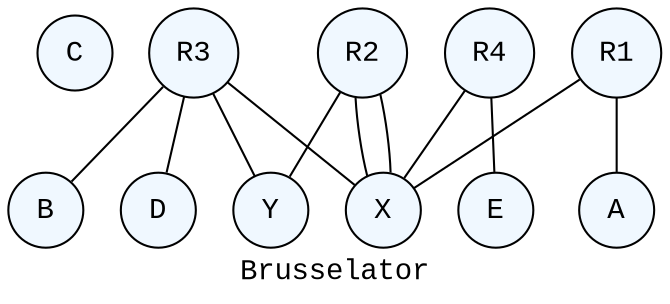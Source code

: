 /*
Automatically generated by Xholon version 0.8.1, using org.primordion.ef.Xholon2Graphviz.java
Sun Nov 05 12:13:28 GMT-500 2017 1509902008387
model: Operads - Domain Specific Language, and Parsing
www.primordion.com/Xholon

To view this file, use Graphviz dot|fdp|neato|twopi|circo|sfdp from http://www.graphviz.org/
For example, to generate an SVG file:
  neato -Tsvg -O OperadExample_84_1509902008387.gv
Alternatively try one of these:
  dot -Tsvg -O OperadExample_84_1509902008387.gv
  dot -Tsvg -O -Grankdir=LR OperadExample_84_1509902008387.gv
  fdp -Tsvg -O OperadExample_84_1509902008387.gv
  neato -Tsvg -O OperadExample_84_1509902008387.gv
  circo -Tsvg -O OperadExample_84_1509902008387.gv
Or use one of: -Tgif -Tjpg -Tpdf -Tpng -Txdot -Txlib
See also: http://hughesbennett.net/Graphviz
See also: http://graphviz-dev.appspot.com/
See also: http://www.webgraphviz.com/
See also: http://rise4fun.com/agl/

To repeat this Xholon export:
 $wnd.xh.xport("Graphviz", $wnd.xh.root().parent().xpath("Chameleon/PhysicalSystem/OperadExample[@roleName='Brusselator']"), '{"gvFileExt":".gv","gvGraph":"graph","layout":"neato","edgeOp":"--","gvCluster":"","shouldShowStateMachineEntities":false,"filter":"--Behavior,Script","nameTemplateNodeId":"^^^^i^","nameTemplateNodeLabel":"R^^^^^","shouldQuoteLabels":true,"shouldShowLinks":true,"shouldShowLinkLabels":false,"shouldSpecifyLayout":false,"maxLabelLen":-1,"shouldColor":true,"defaultColor":"#f0f8ff","shouldSpecifyShape":true,"shape":"circle","shouldSpecifySize":true,"size":"20","shouldSpecifyFontname":true,"fontname":"\"Courier New\"","shouldSpecifyArrowhead":true,"arrowhead":"vee","shouldSpecifyStylesheet":true,"stylesheet":"Xholon.css","shouldSpecifyRankdir":false,"rankdir":"LR","shouldDisplayGraph":true,"outputFormat":"svg"}');
*/
graph 84 {
 graph [label="Brusselator",id="OperadExample[@roleName='Brusselator']",stylesheet="Xholon.css",size=20,fontname="Courier New"]
 node [style=filled,fillcolor="#f0f8ff",shape=circle,fontname="Courier New"]
 edge [arrowhead=vee]
 subgraph 87 { label="Packs" id="OperadExample[@roleName='Brusselator']/Packs"
  88 [label="C" id="OperadExample[@roleName='Brusselator']/Packs/Pack[@roleName='C']"]
  89 [label="R1" id="OperadExample[@roleName='Brusselator']/Packs/Pack[@roleName='R1']"]
  92 [label="R2" id="OperadExample[@roleName='Brusselator']/Packs/Pack[@roleName='R2']"]
  96 [label="R3" id="OperadExample[@roleName='Brusselator']/Packs/Pack[@roleName='R3']"]
  101 [label="R4" id="OperadExample[@roleName='Brusselator']/Packs/Pack[@roleName='R4']"]
 }
 subgraph 104 { label="L" id="OperadExample[@roleName='Brusselator']/Cables"
  105 [label="X" id="OperadExample[@roleName='Brusselator']/Cables/Cable[@roleName='X']"]
  106 [label="Y" id="OperadExample[@roleName='Brusselator']/Cables/Cable[@roleName='Y']"]
  107 [label="E" id="OperadExample[@roleName='Brusselator']/Cables/Cable[@roleName='E']"]
  108 [label="D" id="OperadExample[@roleName='Brusselator']/Cables/Cable[@roleName='D']"]
  109 [label="B" id="OperadExample[@roleName='Brusselator']/Cables/Cable[@roleName='B']"]
  110 [label="A" id="OperadExample[@roleName='Brusselator']/Cables/Cable[@roleName='A']"]
 }
 89 -- 110; 89 -- 105; 92 -- 105; 92 -- 105; 92 -- 106; 96 -- 105; 96 -- 109; 96 -- 106; 96 -- 108; 101 -- 105; 101 -- 107;
}


